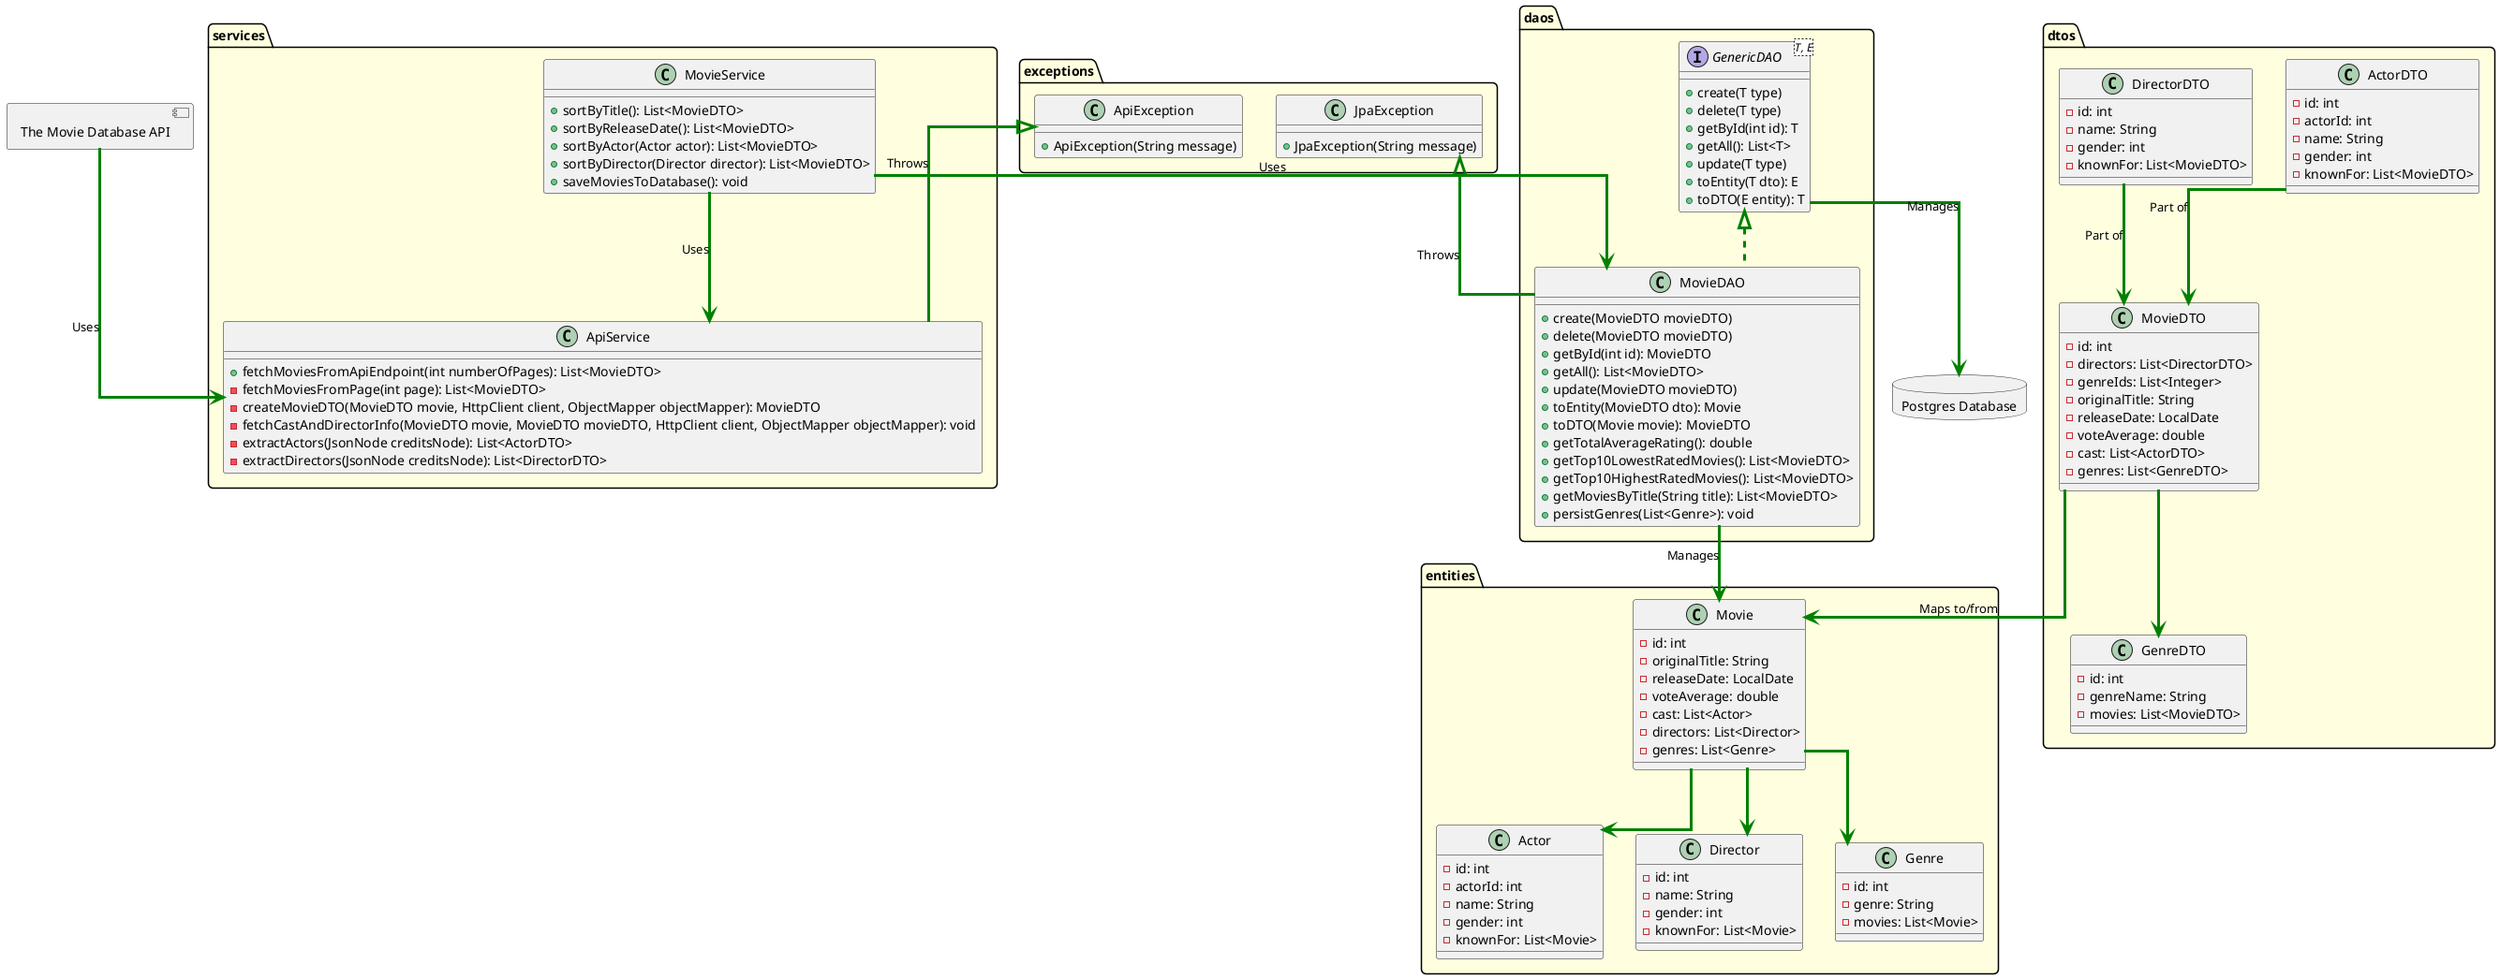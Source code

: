 @startuml sp1

' Styling
skinparam FontSize 14
skinparam FontStyle bold
skinparam linetype ortho
skinparam ArrowThickness 3
skinparam ArrowColor Green

skinparam package {
    BackgroundColor LightYellow
    BorderColor Black
    FontColor Black
    HeaderFontColor Black
    HeaderFontSize 14
    HeaderFontStyle bold
    HeaderBackgroundColor LightYellow
    Shadowing false
    RoundCorner 10
}
' End Styling

' Data sources
component TMDB_API [
The Movie Database API
]

database Database [
Postgres Database
]
' End Data sources

' Packages
package "dtos" {
    class ActorDTO {
        - id: int
        - actorId: int
        - name: String
        - gender: int
        - knownFor: List<MovieDTO>
    }

    class DirectorDTO {
        - id: int
        - name: String
        - gender: int
        - knownFor: List<MovieDTO>
    }

    class MovieDTO {
        - id: int
        - directors: List<DirectorDTO>
        - genreIds: List<Integer>
        - originalTitle: String
        - releaseDate: LocalDate
        - voteAverage: double
        - cast: List<ActorDTO>
        - genres: List<GenreDTO>
    }

    class GenreDTO {
        - id: int
        - genreName: String
        - movies: List<MovieDTO>
    }
}

package "entities" {
    class Actor {
        - id: int
        - actorId: int
        - name: String
        - gender: int
        - knownFor: List<Movie>
    }

    class Director {
        - id: int
        - name: String
        - gender: int
        - knownFor: List<Movie>
    }

    class Movie {
        - id: int
        - originalTitle: String
        - releaseDate: LocalDate
        - voteAverage: double
        - cast: List<Actor>
        - directors: List<Director>
        - genres: List<Genre>
    }

    class Genre {
        - id: int
        - genre: String
        - movies: List<Movie>
    }
}

package "exceptions" {
    class ApiException {
        +ApiException(String message)
    }

    class JpaException {
        +JpaException(String message)
    }
}

package "daos" {
    interface GenericDAO<T, E> {
        + create(T type)
        + delete(T type)
        + getById(int id): T
        + getAll(): List<T>
        + update(T type)
        + toEntity(T dto): E
        + toDTO(E entity): T
    }

    class MovieDAO implements GenericDAO {
        + create(MovieDTO movieDTO)
        + delete(MovieDTO movieDTO)
        + getById(int id): MovieDTO
        + getAll(): List<MovieDTO>
        + update(MovieDTO movieDTO)
        + toEntity(MovieDTO dto): Movie
        + toDTO(Movie movie): MovieDTO
        + getTotalAverageRating(): double
        + getTop10LowestRatedMovies(): List<MovieDTO>
        + getTop10HighestRatedMovies(): List<MovieDTO>
        + getMoviesByTitle(String title): List<MovieDTO>
        + persistGenres(List<Genre>): void
    }
}

package "services" {
    class ApiService {
        + fetchMoviesFromApiEndpoint(int numberOfPages): List<MovieDTO>
        - fetchMoviesFromPage(int page): List<MovieDTO>
        - createMovieDTO(MovieDTO movie, HttpClient client, ObjectMapper objectMapper): MovieDTO
        - fetchCastAndDirectorInfo(MovieDTO movie, MovieDTO movieDTO, HttpClient client, ObjectMapper objectMapper): void
        - extractActors(JsonNode creditsNode): List<ActorDTO>
        - extractDirectors(JsonNode creditsNode): List<DirectorDTO>
    }

    class MovieService {
        + sortByTitle(): List<MovieDTO>
        + sortByReleaseDate(): List<MovieDTO>
        + sortByActor(Actor actor): List<MovieDTO>
        + sortByDirector(Director director): List<MovieDTO>
        + saveMoviesToDatabase(): void
    }
}
' End Packages

TMDB_API --> ApiService : Uses
GenericDAO --> Database : Manages
MovieService --> MovieDAO : Uses
MovieService --> ApiService : Uses
MovieDAO --> Movie : Manages
MovieDTO --> Movie : Maps to/from
JpaException <|-- MovieDAO : Throws
ApiException <|-- ApiService : Throws
Movie --> Actor
Movie --> Director
Movie --> Genre
MovieDTO --> GenreDTO
ActorDTO --> MovieDTO : Part of
DirectorDTO --> MovieDTO : Part of

@enduml
